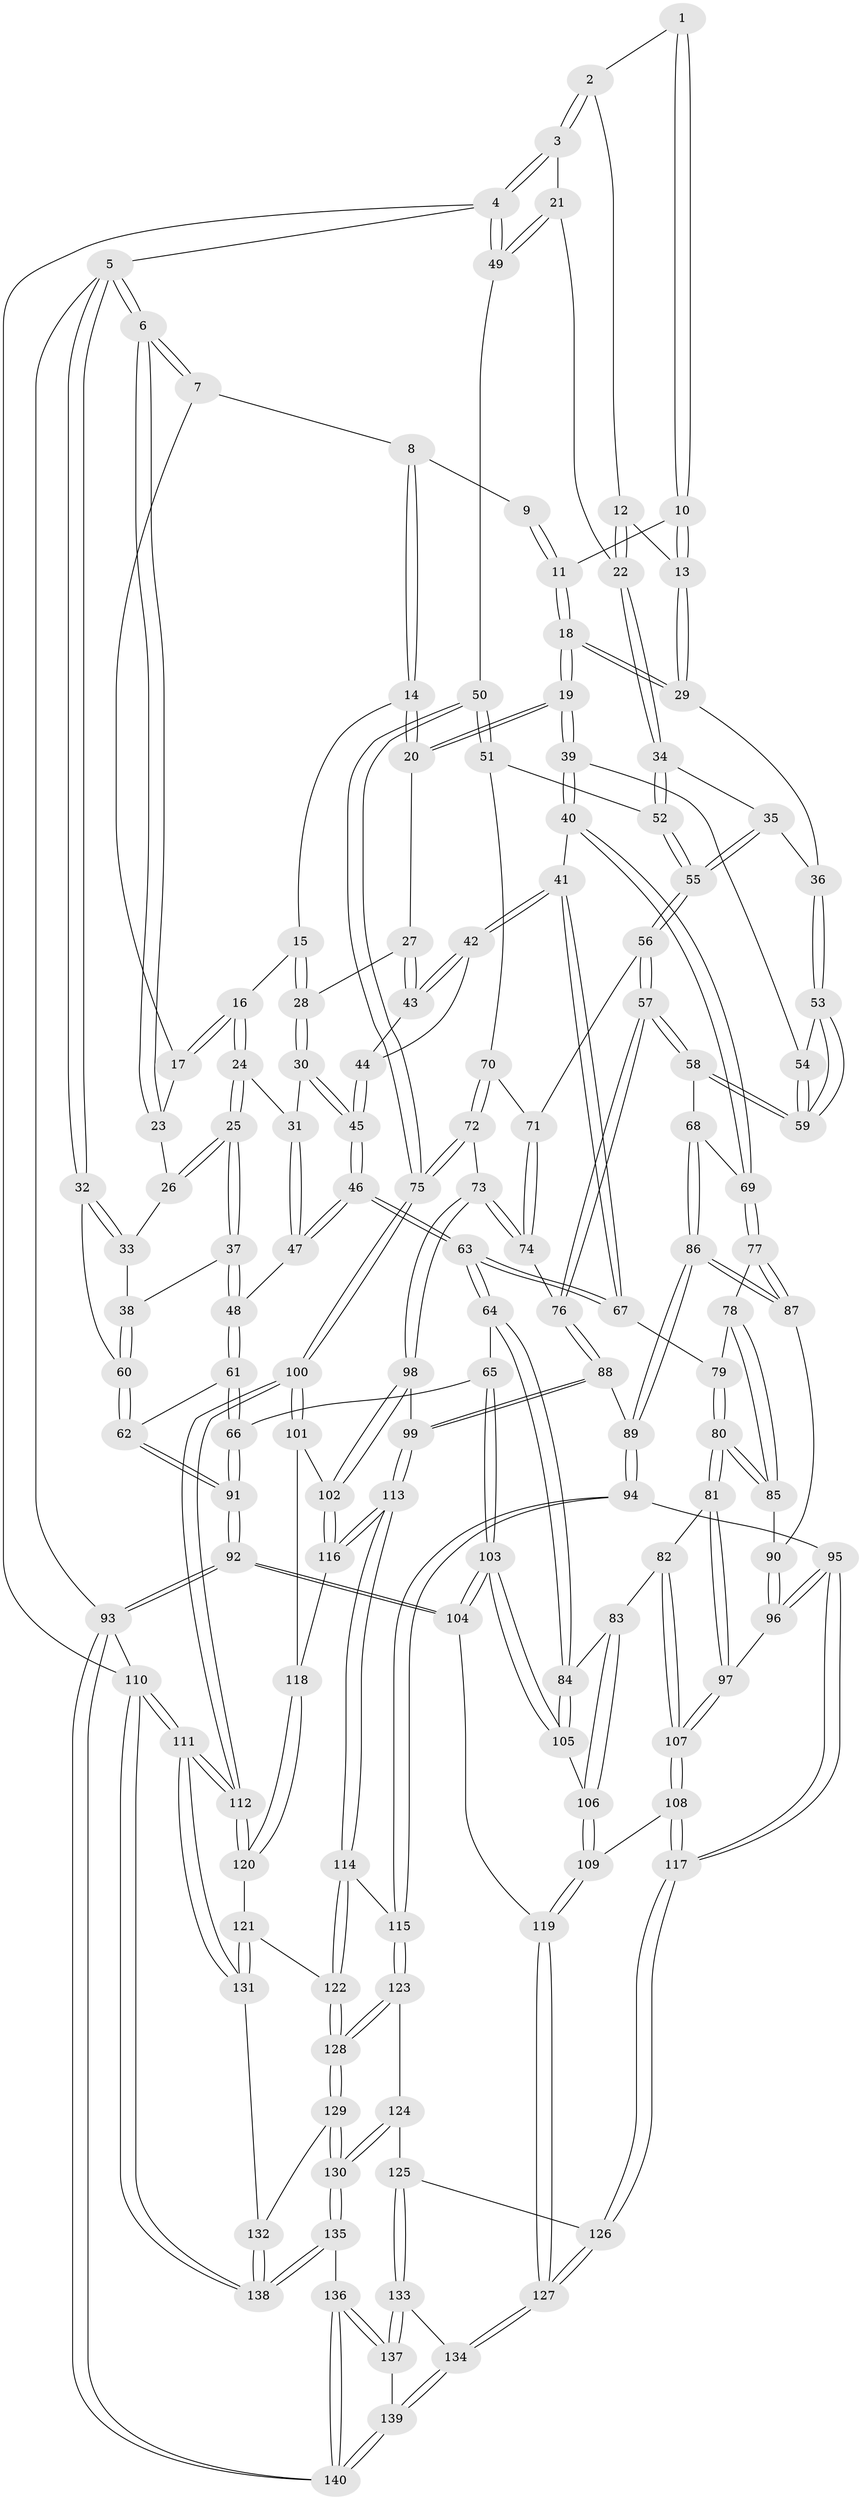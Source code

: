 // Generated by graph-tools (version 1.1) at 2025/27/03/15/25 16:27:56]
// undirected, 140 vertices, 347 edges
graph export_dot {
graph [start="1"]
  node [color=gray90,style=filled];
  1 [pos="+0.6382693108064307+0"];
  2 [pos="+0.8636243667089822+0"];
  3 [pos="+1+0"];
  4 [pos="+1+0"];
  5 [pos="+0+0"];
  6 [pos="+0+0"];
  7 [pos="+0.048437229631688325+0"];
  8 [pos="+0.32843273144331364+0"];
  9 [pos="+0.5837947581076703+0"];
  10 [pos="+0.6781962977615439+0.08205813310017475"];
  11 [pos="+0.5696347138965895+0.05307338270915395"];
  12 [pos="+0.8193563203919925+0"];
  13 [pos="+0.6988515331140482+0.09879125381611649"];
  14 [pos="+0.3392928687760377+0"];
  15 [pos="+0.1991413580085695+0.07191266731285374"];
  16 [pos="+0.13675913173809456+0.08517529497692224"];
  17 [pos="+0.10766006098326214+0.05247775786991748"];
  18 [pos="+0.4832560215335005+0.1410536817085618"];
  19 [pos="+0.46362463186537195+0.15637877594549315"];
  20 [pos="+0.372922892467517+0.06783557729894706"];
  21 [pos="+0.9008285750346557+0.13829347108679524"];
  22 [pos="+0.8889159717833207+0.13712786757253606"];
  23 [pos="+0.04498882344413142+0.08772385928087019"];
  24 [pos="+0.13723531485012117+0.16322071947162323"];
  25 [pos="+0.12607514349196916+0.1711075167203499"];
  26 [pos="+0.018970414618825083+0.11848942957789341"];
  27 [pos="+0.2719129423657911+0.15657125384107326"];
  28 [pos="+0.24229589542116073+0.1624790763209121"];
  29 [pos="+0.7020386843908748+0.13393910977398898"];
  30 [pos="+0.2404337424638591+0.16359357702708746"];
  31 [pos="+0.168224808922755+0.17549937990934578"];
  32 [pos="+0+0.1530102578140731"];
  33 [pos="+0.0019878861843442893+0.12723603058791041"];
  34 [pos="+0.8440013038290223+0.17652264793987435"];
  35 [pos="+0.7438406230163225+0.18700985931352687"];
  36 [pos="+0.71203875515164+0.16833288931659632"];
  37 [pos="+0.08107837762228538+0.2286468811711176"];
  38 [pos="+0.07411631296565088+0.22584882564560832"];
  39 [pos="+0.4683316428209967+0.18754336909711541"];
  40 [pos="+0.44934800418916476+0.24988646214082996"];
  41 [pos="+0.4372540733815211+0.2550532579351836"];
  42 [pos="+0.38499057767309974+0.2500770587695478"];
  43 [pos="+0.2885711800493075+0.20676718239113562"];
  44 [pos="+0.2654826654685495+0.26776303600065604"];
  45 [pos="+0.23430579005437366+0.2908449827742573"];
  46 [pos="+0.23196106709579542+0.29392343950816846"];
  47 [pos="+0.19785938860944685+0.26301435359562647"];
  48 [pos="+0.08621805528837982+0.2599179932446702"];
  49 [pos="+1+0.2298251842149651"];
  50 [pos="+1+0.3681246832717032"];
  51 [pos="+0.8769007379977497+0.2935538777741819"];
  52 [pos="+0.8568060619148353+0.2555374104001035"];
  53 [pos="+0.6378875850772262+0.22041906161583302"];
  54 [pos="+0.5069245146711691+0.19616363833396416"];
  55 [pos="+0.7498242611466817+0.3006979578934968"];
  56 [pos="+0.74792133186804+0.30991595794454463"];
  57 [pos="+0.6965878918528091+0.36652457159350427"];
  58 [pos="+0.6503280482918902+0.35497425053032466"];
  59 [pos="+0.6475331946525356+0.33448625028900314"];
  60 [pos="+0+0.2140361188883265"];
  61 [pos="+0.08102383689559978+0.2881603114913356"];
  62 [pos="+0+0.27243653378182947"];
  63 [pos="+0.23116402222486582+0.355464402925377"];
  64 [pos="+0.16328493610688344+0.4433184716137548"];
  65 [pos="+0.12527728659038773+0.44449258730387897"];
  66 [pos="+0.10568551735432087+0.43748724853159837"];
  67 [pos="+0.33694960079923475+0.34941713504561756"];
  68 [pos="+0.6072657248311236+0.3696288078883287"];
  69 [pos="+0.48957115895702574+0.32648367961216"];
  70 [pos="+0.8390732143506289+0.3312569918418531"];
  71 [pos="+0.8165079536537811+0.32855312847533474"];
  72 [pos="+0.8604745182480353+0.4661750687575236"];
  73 [pos="+0.8380947675233889+0.4748033853300441"];
  74 [pos="+0.7654863089428995+0.4567853538914203"];
  75 [pos="+1+0.4531905392854052"];
  76 [pos="+0.7496242636795413+0.4537481416310199"];
  77 [pos="+0.46823804113063583+0.3911737152598374"];
  78 [pos="+0.4019944461213444+0.41138376070363614"];
  79 [pos="+0.3542870985041569+0.38966387084560833"];
  80 [pos="+0.32161015284862904+0.5123787180049741"];
  81 [pos="+0.318193555052106+0.5149251263270219"];
  82 [pos="+0.28721312882812744+0.5185134381419061"];
  83 [pos="+0.2601345659469677+0.5128363418331771"];
  84 [pos="+0.21666498902845455+0.48735176937071867"];
  85 [pos="+0.37656372691082907+0.4928017588138304"];
  86 [pos="+0.5703672449812962+0.5104638983271031"];
  87 [pos="+0.4796823231179507+0.4719809431513173"];
  88 [pos="+0.6762792262040008+0.5348456589907616"];
  89 [pos="+0.5944443508622013+0.5541762997540534"];
  90 [pos="+0.4482916160895348+0.4925999074615615"];
  91 [pos="+0+0.4774641706970195"];
  92 [pos="+0+0.6833383588830083"];
  93 [pos="+0+1"];
  94 [pos="+0.5512797909279562+0.6662577961045859"];
  95 [pos="+0.5046649800933478+0.6569308226252463"];
  96 [pos="+0.44992870749796526+0.6080956371308204"];
  97 [pos="+0.3915414020140937+0.593294758956234"];
  98 [pos="+0.8249758851553428+0.5652377943943079"];
  99 [pos="+0.7426242502326281+0.6134497296187637"];
  100 [pos="+1+0.5562265407239969"];
  101 [pos="+0.9412529683587417+0.6207450905271127"];
  102 [pos="+0.8573893419672342+0.6243790478454987"];
  103 [pos="+0.09477299127473832+0.6662590906831585"];
  104 [pos="+0.048165444893534595+0.7049900227190431"];
  105 [pos="+0.165392543628206+0.664617518504172"];
  106 [pos="+0.22368880926518134+0.6822587223244942"];
  107 [pos="+0.3212220037332259+0.6937434231271709"];
  108 [pos="+0.3177463754403342+0.713429225838998"];
  109 [pos="+0.25789599295431526+0.7183653459856008"];
  110 [pos="+1+1"];
  111 [pos="+1+1"];
  112 [pos="+1+0.9659232668926978"];
  113 [pos="+0.739231481010168+0.7048404372392592"];
  114 [pos="+0.7247195992461476+0.7210492968816264"];
  115 [pos="+0.5548639359990052+0.6728927249047534"];
  116 [pos="+0.8294061199189395+0.6841495817611728"];
  117 [pos="+0.34807324323326566+0.7329375274438159"];
  118 [pos="+0.8783562573787849+0.7237598742525576"];
  119 [pos="+0.16271546553360738+0.8681102300009583"];
  120 [pos="+0.9195732824977139+0.7824852040717755"];
  121 [pos="+0.7693201839528951+0.817643362719288"];
  122 [pos="+0.731650084238064+0.7584748394194064"];
  123 [pos="+0.5368192436802418+0.7851787513106141"];
  124 [pos="+0.4579212897105824+0.8251982642714769"];
  125 [pos="+0.40495678014294145+0.8436479395083958"];
  126 [pos="+0.3701014687322781+0.7969465707113329"];
  127 [pos="+0.16412064353550543+0.8880913258993163"];
  128 [pos="+0.5949030536956439+0.8647404426656918"];
  129 [pos="+0.6120508443749453+0.9418296002479281"];
  130 [pos="+0.5769688233506912+1"];
  131 [pos="+0.7654727598864327+0.8835093899679143"];
  132 [pos="+0.7506533455698743+0.903496498732491"];
  133 [pos="+0.3981760404493791+0.8739665950049068"];
  134 [pos="+0.16215664325682855+0.907517380904784"];
  135 [pos="+0.5167185957688174+1"];
  136 [pos="+0.511988477764632+1"];
  137 [pos="+0.4137921263562716+0.970370776646346"];
  138 [pos="+0.9444262075725544+1"];
  139 [pos="+0.15474187851088272+0.929666693302907"];
  140 [pos="+0+1"];
  1 -- 2;
  1 -- 10;
  1 -- 10;
  2 -- 3;
  2 -- 3;
  2 -- 12;
  3 -- 4;
  3 -- 4;
  3 -- 21;
  4 -- 5;
  4 -- 49;
  4 -- 49;
  4 -- 110;
  5 -- 6;
  5 -- 6;
  5 -- 32;
  5 -- 32;
  5 -- 93;
  6 -- 7;
  6 -- 7;
  6 -- 23;
  6 -- 23;
  7 -- 8;
  7 -- 17;
  8 -- 9;
  8 -- 14;
  8 -- 14;
  9 -- 11;
  9 -- 11;
  10 -- 11;
  10 -- 13;
  10 -- 13;
  11 -- 18;
  11 -- 18;
  12 -- 13;
  12 -- 22;
  12 -- 22;
  13 -- 29;
  13 -- 29;
  14 -- 15;
  14 -- 20;
  14 -- 20;
  15 -- 16;
  15 -- 28;
  15 -- 28;
  16 -- 17;
  16 -- 17;
  16 -- 24;
  16 -- 24;
  17 -- 23;
  18 -- 19;
  18 -- 19;
  18 -- 29;
  18 -- 29;
  19 -- 20;
  19 -- 20;
  19 -- 39;
  19 -- 39;
  20 -- 27;
  21 -- 22;
  21 -- 49;
  21 -- 49;
  22 -- 34;
  22 -- 34;
  23 -- 26;
  24 -- 25;
  24 -- 25;
  24 -- 31;
  25 -- 26;
  25 -- 26;
  25 -- 37;
  25 -- 37;
  26 -- 33;
  27 -- 28;
  27 -- 43;
  27 -- 43;
  28 -- 30;
  28 -- 30;
  29 -- 36;
  30 -- 31;
  30 -- 45;
  30 -- 45;
  31 -- 47;
  31 -- 47;
  32 -- 33;
  32 -- 33;
  32 -- 60;
  33 -- 38;
  34 -- 35;
  34 -- 52;
  34 -- 52;
  35 -- 36;
  35 -- 55;
  35 -- 55;
  36 -- 53;
  36 -- 53;
  37 -- 38;
  37 -- 48;
  37 -- 48;
  38 -- 60;
  38 -- 60;
  39 -- 40;
  39 -- 40;
  39 -- 54;
  40 -- 41;
  40 -- 69;
  40 -- 69;
  41 -- 42;
  41 -- 42;
  41 -- 67;
  41 -- 67;
  42 -- 43;
  42 -- 43;
  42 -- 44;
  43 -- 44;
  44 -- 45;
  44 -- 45;
  45 -- 46;
  45 -- 46;
  46 -- 47;
  46 -- 47;
  46 -- 63;
  46 -- 63;
  47 -- 48;
  48 -- 61;
  48 -- 61;
  49 -- 50;
  50 -- 51;
  50 -- 51;
  50 -- 75;
  50 -- 75;
  51 -- 52;
  51 -- 70;
  52 -- 55;
  52 -- 55;
  53 -- 54;
  53 -- 59;
  53 -- 59;
  54 -- 59;
  54 -- 59;
  55 -- 56;
  55 -- 56;
  56 -- 57;
  56 -- 57;
  56 -- 71;
  57 -- 58;
  57 -- 58;
  57 -- 76;
  57 -- 76;
  58 -- 59;
  58 -- 59;
  58 -- 68;
  60 -- 62;
  60 -- 62;
  61 -- 62;
  61 -- 66;
  61 -- 66;
  62 -- 91;
  62 -- 91;
  63 -- 64;
  63 -- 64;
  63 -- 67;
  63 -- 67;
  64 -- 65;
  64 -- 84;
  64 -- 84;
  65 -- 66;
  65 -- 103;
  65 -- 103;
  66 -- 91;
  66 -- 91;
  67 -- 79;
  68 -- 69;
  68 -- 86;
  68 -- 86;
  69 -- 77;
  69 -- 77;
  70 -- 71;
  70 -- 72;
  70 -- 72;
  71 -- 74;
  71 -- 74;
  72 -- 73;
  72 -- 75;
  72 -- 75;
  73 -- 74;
  73 -- 74;
  73 -- 98;
  73 -- 98;
  74 -- 76;
  75 -- 100;
  75 -- 100;
  76 -- 88;
  76 -- 88;
  77 -- 78;
  77 -- 87;
  77 -- 87;
  78 -- 79;
  78 -- 85;
  78 -- 85;
  79 -- 80;
  79 -- 80;
  80 -- 81;
  80 -- 81;
  80 -- 85;
  80 -- 85;
  81 -- 82;
  81 -- 97;
  81 -- 97;
  82 -- 83;
  82 -- 107;
  82 -- 107;
  83 -- 84;
  83 -- 106;
  83 -- 106;
  84 -- 105;
  84 -- 105;
  85 -- 90;
  86 -- 87;
  86 -- 87;
  86 -- 89;
  86 -- 89;
  87 -- 90;
  88 -- 89;
  88 -- 99;
  88 -- 99;
  89 -- 94;
  89 -- 94;
  90 -- 96;
  90 -- 96;
  91 -- 92;
  91 -- 92;
  92 -- 93;
  92 -- 93;
  92 -- 104;
  92 -- 104;
  93 -- 140;
  93 -- 140;
  93 -- 110;
  94 -- 95;
  94 -- 115;
  94 -- 115;
  95 -- 96;
  95 -- 96;
  95 -- 117;
  95 -- 117;
  96 -- 97;
  97 -- 107;
  97 -- 107;
  98 -- 99;
  98 -- 102;
  98 -- 102;
  99 -- 113;
  99 -- 113;
  100 -- 101;
  100 -- 101;
  100 -- 112;
  100 -- 112;
  101 -- 102;
  101 -- 118;
  102 -- 116;
  102 -- 116;
  103 -- 104;
  103 -- 104;
  103 -- 105;
  103 -- 105;
  104 -- 119;
  105 -- 106;
  106 -- 109;
  106 -- 109;
  107 -- 108;
  107 -- 108;
  108 -- 109;
  108 -- 117;
  108 -- 117;
  109 -- 119;
  109 -- 119;
  110 -- 111;
  110 -- 111;
  110 -- 138;
  110 -- 138;
  111 -- 112;
  111 -- 112;
  111 -- 131;
  111 -- 131;
  112 -- 120;
  112 -- 120;
  113 -- 114;
  113 -- 114;
  113 -- 116;
  113 -- 116;
  114 -- 115;
  114 -- 122;
  114 -- 122;
  115 -- 123;
  115 -- 123;
  116 -- 118;
  117 -- 126;
  117 -- 126;
  118 -- 120;
  118 -- 120;
  119 -- 127;
  119 -- 127;
  120 -- 121;
  121 -- 122;
  121 -- 131;
  121 -- 131;
  122 -- 128;
  122 -- 128;
  123 -- 124;
  123 -- 128;
  123 -- 128;
  124 -- 125;
  124 -- 130;
  124 -- 130;
  125 -- 126;
  125 -- 133;
  125 -- 133;
  126 -- 127;
  126 -- 127;
  127 -- 134;
  127 -- 134;
  128 -- 129;
  128 -- 129;
  129 -- 130;
  129 -- 130;
  129 -- 132;
  130 -- 135;
  130 -- 135;
  131 -- 132;
  132 -- 138;
  132 -- 138;
  133 -- 134;
  133 -- 137;
  133 -- 137;
  134 -- 139;
  134 -- 139;
  135 -- 136;
  135 -- 138;
  135 -- 138;
  136 -- 137;
  136 -- 137;
  136 -- 140;
  136 -- 140;
  137 -- 139;
  139 -- 140;
  139 -- 140;
}
